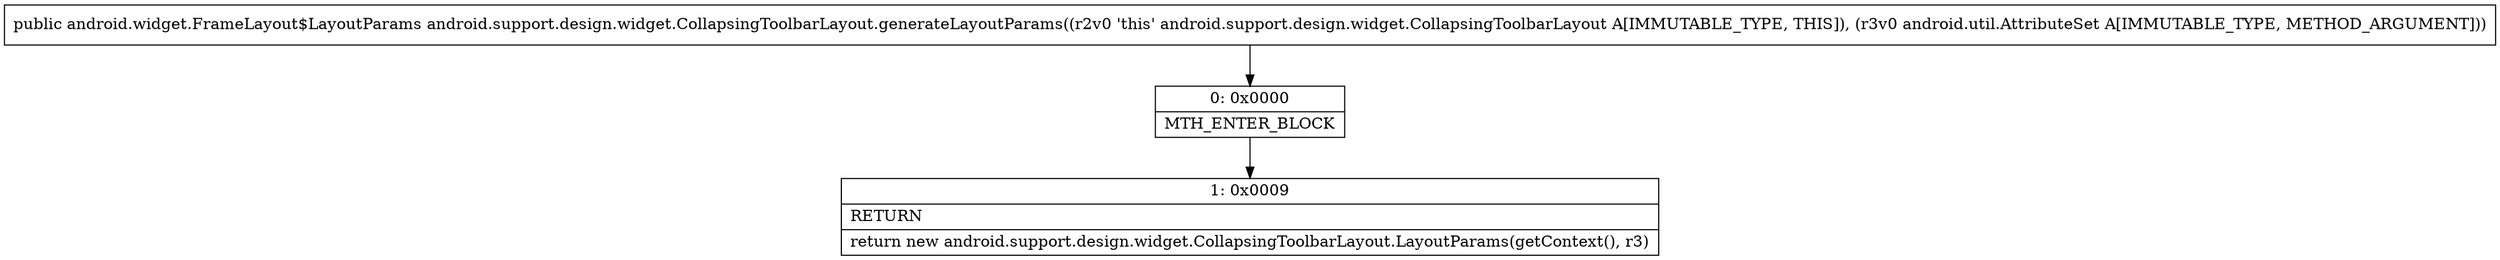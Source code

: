 digraph "CFG forandroid.support.design.widget.CollapsingToolbarLayout.generateLayoutParams(Landroid\/util\/AttributeSet;)Landroid\/widget\/FrameLayout$LayoutParams;" {
Node_0 [shape=record,label="{0\:\ 0x0000|MTH_ENTER_BLOCK\l}"];
Node_1 [shape=record,label="{1\:\ 0x0009|RETURN\l|return new android.support.design.widget.CollapsingToolbarLayout.LayoutParams(getContext(), r3)\l}"];
MethodNode[shape=record,label="{public android.widget.FrameLayout$LayoutParams android.support.design.widget.CollapsingToolbarLayout.generateLayoutParams((r2v0 'this' android.support.design.widget.CollapsingToolbarLayout A[IMMUTABLE_TYPE, THIS]), (r3v0 android.util.AttributeSet A[IMMUTABLE_TYPE, METHOD_ARGUMENT])) }"];
MethodNode -> Node_0;
Node_0 -> Node_1;
}

